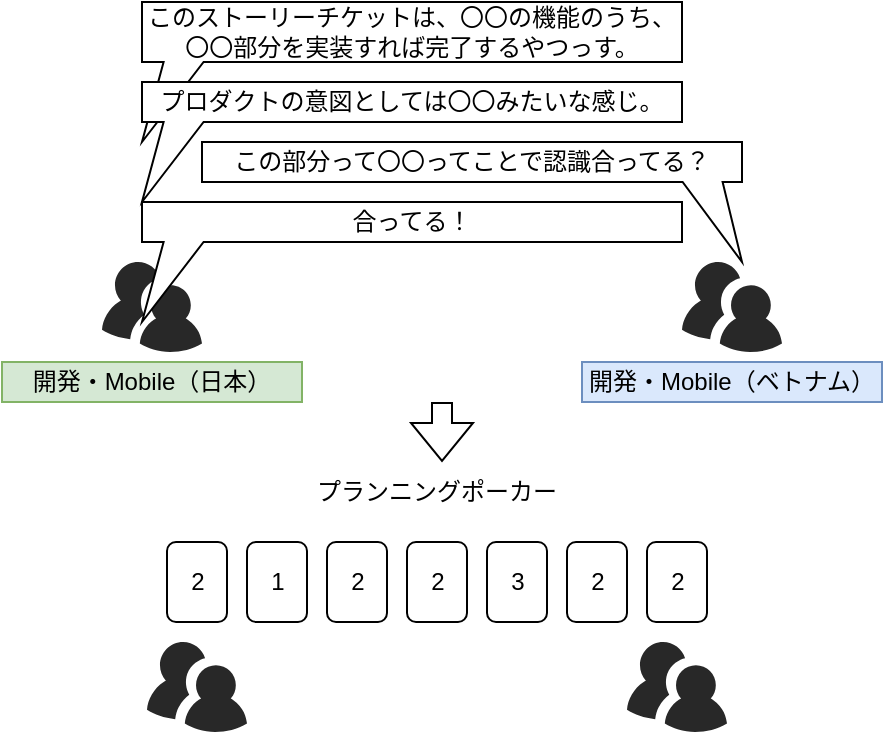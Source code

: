 <mxfile version="22.1.5" type="device">
  <diagram name="ページ1" id="fu776fGeynSo5gwmmyIW">
    <mxGraphModel dx="887" dy="564" grid="1" gridSize="10" guides="1" tooltips="1" connect="1" arrows="1" fold="1" page="1" pageScale="1" pageWidth="827" pageHeight="1169" math="0" shadow="0">
      <root>
        <mxCell id="0" />
        <mxCell id="1" parent="0" />
        <mxCell id="cA42I65lkPS70WluOvvI-1" value="" style="verticalLabelPosition=bottom;sketch=0;html=1;fillColor=#282828;strokeColor=none;verticalAlign=top;pointerEvents=1;align=center;shape=mxgraph.cisco_safe.people_places_things_icons.icon9;" parent="1" vertex="1">
          <mxGeometry x="60" y="140" width="50" height="45" as="geometry" />
        </mxCell>
        <mxCell id="cA42I65lkPS70WluOvvI-2" value="開発・Mobile（日本）" style="rounded=0;whiteSpace=wrap;html=1;fillColor=#d5e8d4;strokeColor=#82b366;" parent="1" vertex="1">
          <mxGeometry x="10" y="190" width="150" height="20" as="geometry" />
        </mxCell>
        <mxCell id="cA42I65lkPS70WluOvvI-3" value="開発・Mobile（ベトナム）" style="rounded=0;whiteSpace=wrap;html=1;fillColor=#dae8fc;strokeColor=#6c8ebf;" parent="1" vertex="1">
          <mxGeometry x="300" y="190" width="150" height="20" as="geometry" />
        </mxCell>
        <mxCell id="cA42I65lkPS70WluOvvI-4" value="このストーリーチケットは、〇〇の機能のうち、&lt;br&gt;〇〇部分を実装すれば完了するやつっす。" style="shape=callout;whiteSpace=wrap;html=1;perimeter=calloutPerimeter;size=40;position=0.04;position2=0;" parent="1" vertex="1">
          <mxGeometry x="80" y="10" width="270" height="70" as="geometry" />
        </mxCell>
        <mxCell id="cA42I65lkPS70WluOvvI-5" value="プロダクトの意図としては〇〇みたいな感じ。" style="shape=callout;whiteSpace=wrap;html=1;perimeter=calloutPerimeter;size=40;position=0.04;position2=0;" parent="1" vertex="1">
          <mxGeometry x="80" y="50" width="270" height="60" as="geometry" />
        </mxCell>
        <mxCell id="cA42I65lkPS70WluOvvI-7" value="" style="verticalLabelPosition=bottom;sketch=0;html=1;fillColor=#282828;strokeColor=none;verticalAlign=top;pointerEvents=1;align=center;shape=mxgraph.cisco_safe.people_places_things_icons.icon9;" parent="1" vertex="1">
          <mxGeometry x="350" y="140" width="50" height="45" as="geometry" />
        </mxCell>
        <mxCell id="cA42I65lkPS70WluOvvI-8" value="この部分って〇〇ってことで認識合ってる？" style="shape=callout;whiteSpace=wrap;html=1;perimeter=calloutPerimeter;size=40;position=0.89;position2=1;" parent="1" vertex="1">
          <mxGeometry x="110" y="80" width="270" height="60" as="geometry" />
        </mxCell>
        <mxCell id="cA42I65lkPS70WluOvvI-9" value="合ってる！" style="shape=callout;whiteSpace=wrap;html=1;perimeter=calloutPerimeter;size=40;position=0.04;position2=0;" parent="1" vertex="1">
          <mxGeometry x="80" y="110" width="270" height="60" as="geometry" />
        </mxCell>
        <mxCell id="cA42I65lkPS70WluOvvI-11" value="" style="verticalLabelPosition=bottom;sketch=0;html=1;fillColor=#282828;strokeColor=none;verticalAlign=top;pointerEvents=1;align=center;shape=mxgraph.cisco_safe.people_places_things_icons.icon9;" parent="1" vertex="1">
          <mxGeometry x="82.5" y="330" width="50" height="45" as="geometry" />
        </mxCell>
        <mxCell id="cA42I65lkPS70WluOvvI-12" value="" style="shape=flexArrow;endArrow=classic;html=1;rounded=0;" parent="1" edge="1">
          <mxGeometry width="50" height="50" relative="1" as="geometry">
            <mxPoint x="230" y="210" as="sourcePoint" />
            <mxPoint x="230" y="240" as="targetPoint" />
          </mxGeometry>
        </mxCell>
        <mxCell id="cA42I65lkPS70WluOvvI-13" value="2" style="rounded=1;whiteSpace=wrap;html=1;" parent="1" vertex="1">
          <mxGeometry x="92.5" y="280" width="30" height="40" as="geometry" />
        </mxCell>
        <mxCell id="cA42I65lkPS70WluOvvI-14" value="1" style="rounded=1;whiteSpace=wrap;html=1;" parent="1" vertex="1">
          <mxGeometry x="132.5" y="280" width="30" height="40" as="geometry" />
        </mxCell>
        <mxCell id="cA42I65lkPS70WluOvvI-15" value="2" style="rounded=1;whiteSpace=wrap;html=1;" parent="1" vertex="1">
          <mxGeometry x="172.5" y="280" width="30" height="40" as="geometry" />
        </mxCell>
        <mxCell id="cA42I65lkPS70WluOvvI-16" value="2" style="rounded=1;whiteSpace=wrap;html=1;" parent="1" vertex="1">
          <mxGeometry x="212.5" y="280" width="30" height="40" as="geometry" />
        </mxCell>
        <mxCell id="cA42I65lkPS70WluOvvI-17" value="3" style="rounded=1;whiteSpace=wrap;html=1;" parent="1" vertex="1">
          <mxGeometry x="252.5" y="280" width="30" height="40" as="geometry" />
        </mxCell>
        <mxCell id="cA42I65lkPS70WluOvvI-18" value="2" style="rounded=1;whiteSpace=wrap;html=1;" parent="1" vertex="1">
          <mxGeometry x="292.5" y="280" width="30" height="40" as="geometry" />
        </mxCell>
        <mxCell id="cA42I65lkPS70WluOvvI-19" value="" style="verticalLabelPosition=bottom;sketch=0;html=1;fillColor=#282828;strokeColor=none;verticalAlign=top;pointerEvents=1;align=center;shape=mxgraph.cisco_safe.people_places_things_icons.icon9;" parent="1" vertex="1">
          <mxGeometry x="322.5" y="330" width="50" height="45" as="geometry" />
        </mxCell>
        <mxCell id="cA42I65lkPS70WluOvvI-20" value="プランニングポーカー" style="text;html=1;strokeColor=none;fillColor=none;align=center;verticalAlign=middle;whiteSpace=wrap;rounded=0;" parent="1" vertex="1">
          <mxGeometry x="160" y="240" width="135" height="30" as="geometry" />
        </mxCell>
        <mxCell id="cA42I65lkPS70WluOvvI-21" value="2" style="rounded=1;whiteSpace=wrap;html=1;" parent="1" vertex="1">
          <mxGeometry x="332.5" y="280" width="30" height="40" as="geometry" />
        </mxCell>
      </root>
    </mxGraphModel>
  </diagram>
</mxfile>
